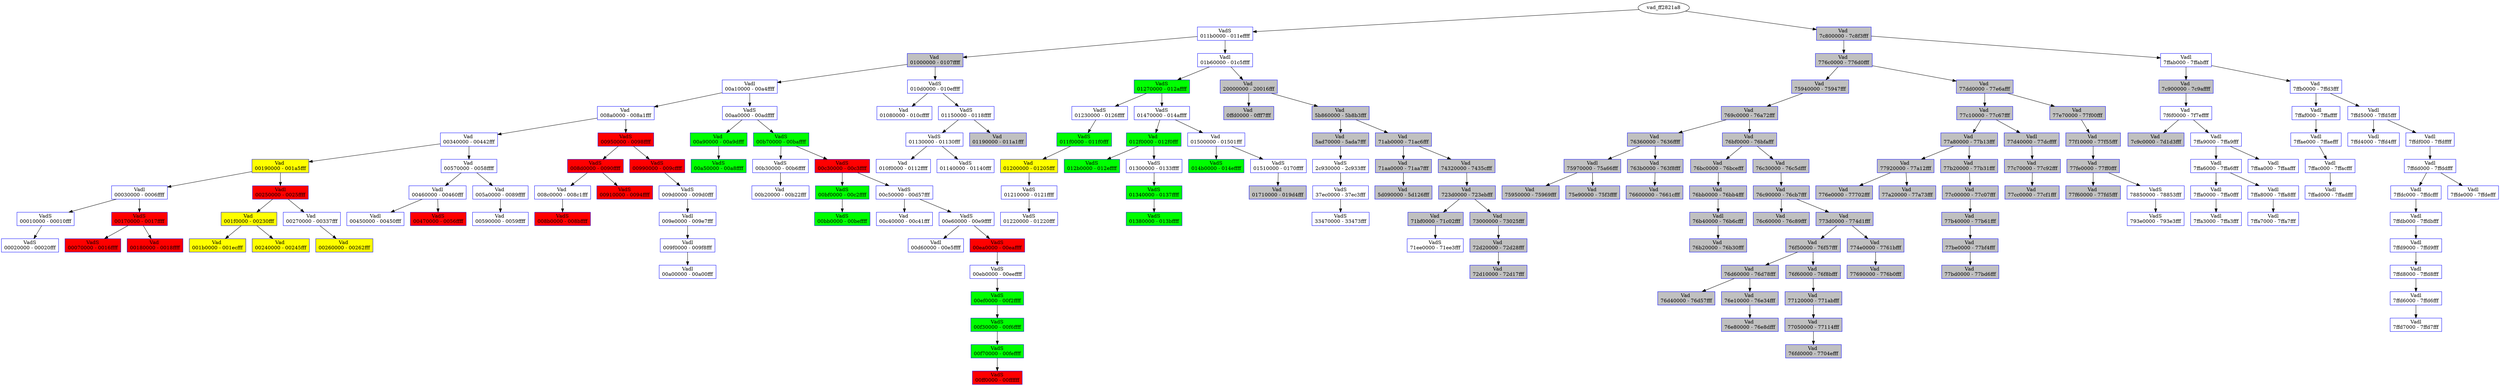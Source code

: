 /* Pid:    632 */
digraph processtree {
graph [rankdir = "TB"];
vad_ff2821a8 -> vad_80f64d18
vad_80f64d18 [label = "{ VadS\n011b0000 - 011effff }"shape = "record" color = "blue" style = "filled" fillcolor = "white"];
vad_80f64d18 -> vad_80f050a8
vad_80f050a8 [label = "{ Vad \n01000000 - 0107ffff }"shape = "record" color = "blue" style = "filled" fillcolor = "gray"];
vad_80f050a8 -> vad_ff290bd8
vad_ff290bd8 [label = "{ Vadl\n00a10000 - 00a4ffff }"shape = "record" color = "blue" style = "filled" fillcolor = "white"];
vad_ff290bd8 -> vad_ff227aa0
vad_ff227aa0 [label = "{ Vad \n008a0000 - 008a1fff }"shape = "record" color = "blue" style = "filled" fillcolor = "white"];
vad_ff227aa0 -> vad_80effdd8
vad_80effdd8 [label = "{ Vad \n00340000 - 00442fff }"shape = "record" color = "blue" style = "filled" fillcolor = "white"];
vad_80effdd8 -> vad_ff3bc660
vad_ff3bc660 [label = "{ Vad \n00190000 - 001a5fff }"shape = "record" color = "blue" style = "filled" fillcolor = "yellow"];
vad_ff3bc660 -> vad_ff2622a0
vad_ff2622a0 [label = "{ Vadl\n00030000 - 0006ffff }"shape = "record" color = "blue" style = "filled" fillcolor = "white"];
vad_ff2622a0 -> vad_810cc408
vad_810cc408 [label = "{ VadS\n00010000 - 00010fff }"shape = "record" color = "blue" style = "filled" fillcolor = "white"];
vad_810cc408 -> vad_81087e08
vad_81087e08 [label = "{ VadS\n00020000 - 00020fff }"shape = "record" color = "blue" style = "filled" fillcolor = "white"];
vad_ff2622a0 -> vad_810873b8
vad_810873b8 [label = "{ VadS\n00170000 - 0017ffff }"shape = "record" color = "blue" style = "filled" fillcolor = "red"];
vad_810873b8 -> vad_810ccca0
vad_810ccca0 [label = "{ VadS\n00070000 - 0016ffff }"shape = "record" color = "blue" style = "filled" fillcolor = "red"];
vad_810873b8 -> vad_ff3b0b38
vad_ff3b0b38 [label = "{ Vad \n00180000 - 0018ffff }"shape = "record" color = "blue" style = "filled" fillcolor = "red"];
vad_ff3bc660 -> vad_80f693a0
vad_80f693a0 [label = "{ Vadl\n00250000 - 0025ffff }"shape = "record" color = "blue" style = "filled" fillcolor = "red"];
vad_80f693a0 -> vad_80efa280
vad_80efa280 [label = "{ Vad \n001f0000 - 00230fff }"shape = "record" color = "blue" style = "filled" fillcolor = "yellow"];
vad_80efa280 -> vad_80f77d10
vad_80f77d10 [label = "{ Vad \n001b0000 - 001ecfff }"shape = "record" color = "blue" style = "filled" fillcolor = "yellow"];
vad_80efa280 -> vad_80fad378
vad_80fad378 [label = "{ Vad \n00240000 - 00245fff }"shape = "record" color = "blue" style = "filled" fillcolor = "yellow"];
vad_80f693a0 -> vad_80fb2e98
vad_80fb2e98 [label = "{ Vad \n00270000 - 00337fff }"shape = "record" color = "blue" style = "filled" fillcolor = "white"];
vad_80fb2e98 -> vad_80fb5a70
vad_80fb5a70 [label = "{ Vad \n00260000 - 00262fff }"shape = "record" color = "blue" style = "filled" fillcolor = "yellow"];
vad_80effdd8 -> vad_ff37a2e8
vad_ff37a2e8 [label = "{ Vad \n00570000 - 0058ffff }"shape = "record" color = "blue" style = "filled" fillcolor = "white"];
vad_ff37a2e8 -> vad_80febc90
vad_80febc90 [label = "{ Vadl\n00460000 - 00460fff }"shape = "record" color = "blue" style = "filled" fillcolor = "white"];
vad_80febc90 -> vad_ff2ac8c0
vad_ff2ac8c0 [label = "{ Vadl\n00450000 - 00450fff }"shape = "record" color = "blue" style = "filled" fillcolor = "white"];
vad_80febc90 -> vad_81031818
vad_81031818 [label = "{ VadS\n00470000 - 0056ffff }"shape = "record" color = "blue" style = "filled" fillcolor = "red"];
vad_ff37a2e8 -> vad_ff38f1f0
vad_ff38f1f0 [label = "{ Vad \n005a0000 - 0089ffff }"shape = "record" color = "blue" style = "filled" fillcolor = "white"];
vad_ff38f1f0 -> vad_ff3c0e68
vad_ff3c0e68 [label = "{ Vad \n00590000 - 0059ffff }"shape = "record" color = "blue" style = "filled" fillcolor = "white"];
vad_ff227aa0 -> vad_81049a98
vad_81049a98 [label = "{ VadS\n00950000 - 0098ffff }"shape = "record" color = "blue" style = "filled" fillcolor = "red"];
vad_81049a98 -> vad_8105e728
vad_8105e728 [label = "{ VadS\n008d0000 - 0090ffff }"shape = "record" color = "blue" style = "filled" fillcolor = "red"];
vad_8105e728 -> vad_ff374c38
vad_ff374c38 [label = "{ Vad \n008c0000 - 008c1fff }"shape = "record" color = "blue" style = "filled" fillcolor = "white"];
vad_ff374c38 -> vad_810c9728
vad_810c9728 [label = "{ VadS\n008b0000 - 008bffff }"shape = "record" color = "blue" style = "filled" fillcolor = "red"];
vad_8105e728 -> vad_81049728
vad_81049728 [label = "{ VadS\n00910000 - 0094ffff }"shape = "record" color = "blue" style = "filled" fillcolor = "red"];
vad_81049a98 -> vad_8105c980
vad_8105c980 [label = "{ VadS\n00990000 - 009cffff }"shape = "record" color = "blue" style = "filled" fillcolor = "red"];
vad_8105c980 -> vad_810464a8
vad_810464a8 [label = "{ VadS\n009d0000 - 009d0fff }"shape = "record" color = "blue" style = "filled" fillcolor = "white"];
vad_810464a8 -> vad_ff23a930
vad_ff23a930 [label = "{ Vadl\n009e0000 - 009e7fff }"shape = "record" color = "blue" style = "filled" fillcolor = "white"];
vad_ff23a930 -> vad_80f00bb0
vad_80f00bb0 [label = "{ Vadl\n009f0000 - 009f8fff }"shape = "record" color = "blue" style = "filled" fillcolor = "white"];
vad_80f00bb0 -> vad_ff2185e0
vad_ff2185e0 [label = "{ Vadl\n00a00000 - 00a00fff }"shape = "record" color = "blue" style = "filled" fillcolor = "white"];
vad_ff290bd8 -> vad_810b2610
vad_810b2610 [label = "{ VadS\n00aa0000 - 00adffff }"shape = "record" color = "blue" style = "filled" fillcolor = "white"];
vad_810b2610 -> vad_810270a8
vad_810270a8 [label = "{ Vad \n00a90000 - 00a9dfff }"shape = "record" color = "blue" style = "filled" fillcolor = "green"];
vad_810270a8 -> vad_810b3408
vad_810b3408 [label = "{ VadS\n00a50000 - 00a8ffff }"shape = "record" color = "blue" style = "filled" fillcolor = "green"];
vad_810b2610 -> vad_81076ae8
vad_81076ae8 [label = "{ VadS\n00b70000 - 00baffff }"shape = "record" color = "blue" style = "filled" fillcolor = "green"];
vad_81076ae8 -> vad_8105f5c0
vad_8105f5c0 [label = "{ VadS\n00b30000 - 00b6ffff }"shape = "record" color = "blue" style = "filled" fillcolor = "white"];
vad_8105f5c0 -> vad_ff230648
vad_ff230648 [label = "{ Vad \n00b20000 - 00b22fff }"shape = "record" color = "blue" style = "filled" fillcolor = "white"];
vad_81076ae8 -> vad_ff38dbe8
vad_ff38dbe8 [label = "{ VadS\n00c30000 - 00c3ffff }"shape = "record" color = "blue" style = "filled" fillcolor = "red"];
vad_ff38dbe8 -> vad_810c9e08
vad_810c9e08 [label = "{ VadS\n00bf0000 - 00c2ffff }"shape = "record" color = "blue" style = "filled" fillcolor = "green"];
vad_810c9e08 -> vad_ff37c1e0
vad_ff37c1e0 [label = "{ VadS\n00bb0000 - 00beffff }"shape = "record" color = "blue" style = "filled" fillcolor = "green"];
vad_ff38dbe8 -> vad_ff368278
vad_ff368278 [label = "{ VadS\n00c50000 - 00d57fff }"shape = "record" color = "blue" style = "filled" fillcolor = "white"];
vad_ff368278 -> vad_ff2243b0
vad_ff2243b0 [label = "{ Vad \n00c40000 - 00c41fff }"shape = "record" color = "blue" style = "filled" fillcolor = "white"];
vad_ff368278 -> vad_ff384138
vad_ff384138 [label = "{ VadS\n00e60000 - 00e9ffff }"shape = "record" color = "blue" style = "filled" fillcolor = "white"];
vad_ff384138 -> vad_ff2209c0
vad_ff2209c0 [label = "{ Vadl\n00d60000 - 00e5ffff }"shape = "record" color = "blue" style = "filled" fillcolor = "white"];
vad_ff384138 -> vad_ff20b1d8
vad_ff20b1d8 [label = "{ VadS\n00ea0000 - 00eaffff }"shape = "record" color = "blue" style = "filled" fillcolor = "red"];
vad_ff20b1d8 -> vad_ff361988
vad_ff361988 [label = "{ VadS\n00eb0000 - 00eeffff }"shape = "record" color = "blue" style = "filled" fillcolor = "white"];
vad_ff361988 -> vad_ff1e8140
vad_ff1e8140 [label = "{ VadS\n00ef0000 - 00f2ffff }"shape = "record" color = "blue" style = "filled" fillcolor = "green"];
vad_ff1e8140 -> vad_ff3c0108
vad_ff3c0108 [label = "{ VadS\n00f30000 - 00f6ffff }"shape = "record" color = "blue" style = "filled" fillcolor = "green"];
vad_ff3c0108 -> vad_81031b88
vad_81031b88 [label = "{ VadS\n00f70000 - 00feffff }"shape = "record" color = "blue" style = "filled" fillcolor = "green"];
vad_81031b88 -> vad_ff3bed50
vad_ff3bed50 [label = "{ VadS\n00ff0000 - 00ffffff }"shape = "record" color = "blue" style = "filled" fillcolor = "red"];
vad_80f050a8 -> vad_ff3872f8
vad_ff3872f8 [label = "{ VadS\n010d0000 - 010effff }"shape = "record" color = "blue" style = "filled" fillcolor = "white"];
vad_ff3872f8 -> vad_ff1ea2d0
vad_ff1ea2d0 [label = "{ Vad \n01080000 - 010cffff }"shape = "record" color = "blue" style = "filled" fillcolor = "white"];
vad_ff3872f8 -> vad_80effb70
vad_80effb70 [label = "{ VadS\n01150000 - 0118ffff }"shape = "record" color = "blue" style = "filled" fillcolor = "white"];
vad_80effb70 -> vad_ff218c20
vad_ff218c20 [label = "{ VadS\n01130000 - 01130fff }"shape = "record" color = "blue" style = "filled" fillcolor = "white"];
vad_ff218c20 -> vad_ff247290
vad_ff247290 [label = "{ Vad \n010f0000 - 0112ffff }"shape = "record" color = "blue" style = "filled" fillcolor = "white"];
vad_ff218c20 -> vad_80fa4598
vad_80fa4598 [label = "{ VadS\n01140000 - 01140fff }"shape = "record" color = "blue" style = "filled" fillcolor = "white"];
vad_80effb70 -> vad_ff2a5488
vad_ff2a5488 [label = "{ Vad \n01190000 - 011a1fff }"shape = "record" color = "blue" style = "filled" fillcolor = "gray"];
vad_80f64d18 -> vad_ff25eee0
vad_ff25eee0 [label = "{ Vadl\n01b60000 - 01c5ffff }"shape = "record" color = "blue" style = "filled" fillcolor = "white"];
vad_ff25eee0 -> vad_ff244628
vad_ff244628 [label = "{ VadS\n01270000 - 012affff }"shape = "record" color = "blue" style = "filled" fillcolor = "green"];
vad_ff244628 -> vad_ff222a50
vad_ff222a50 [label = "{ VadS\n01230000 - 0126ffff }"shape = "record" color = "blue" style = "filled" fillcolor = "white"];
vad_ff222a50 -> vad_ff3b2a98
vad_ff3b2a98 [label = "{ VadS\n011f0000 - 011f0fff }"shape = "record" color = "blue" style = "filled" fillcolor = "green"];
vad_ff3b2a98 -> vad_ff1546d8
vad_ff1546d8 [label = "{ Vad \n01200000 - 01205fff }"shape = "record" color = "blue" style = "filled" fillcolor = "yellow"];
vad_ff1546d8 -> vad_80f75040
vad_80f75040 [label = "{ VadS\n01210000 - 0121ffff }"shape = "record" color = "blue" style = "filled" fillcolor = "white"];
vad_80f75040 -> vad_80ffd588
vad_80ffd588 [label = "{ VadS\n01220000 - 01220fff }"shape = "record" color = "blue" style = "filled" fillcolor = "white"];
vad_ff244628 -> vad_ff2a5218
vad_ff2a5218 [label = "{ VadS\n01470000 - 014affff }"shape = "record" color = "blue" style = "filled" fillcolor = "white"];
vad_ff2a5218 -> vad_ff23b0e8
vad_ff23b0e8 [label = "{ Vad \n012f0000 - 012f0fff }"shape = "record" color = "blue" style = "filled" fillcolor = "green"];
vad_ff23b0e8 -> vad_80fb6dd8
vad_80fb6dd8 [label = "{ VadS\n012b0000 - 012effff }"shape = "record" color = "blue" style = "filled" fillcolor = "green"];
vad_ff23b0e8 -> vad_ff394ed8
vad_ff394ed8 [label = "{ VadS\n01300000 - 0133ffff }"shape = "record" color = "blue" style = "filled" fillcolor = "white"];
vad_ff394ed8 -> vad_ff25aed8
vad_ff25aed8 [label = "{ VadS\n01340000 - 0137ffff }"shape = "record" color = "blue" style = "filled" fillcolor = "green"];
vad_ff25aed8 -> vad_80efe518
vad_80efe518 [label = "{ VadS\n01380000 - 013bffff }"shape = "record" color = "blue" style = "filled" fillcolor = "green"];
vad_ff2a5218 -> vad_ff1f32c8
vad_ff1f32c8 [label = "{ Vad \n01500000 - 01501fff }"shape = "record" color = "blue" style = "filled" fillcolor = "white"];
vad_ff1f32c8 -> vad_ff1f6130
vad_ff1f6130 [label = "{ VadS\n014b0000 - 014effff }"shape = "record" color = "blue" style = "filled" fillcolor = "green"];
vad_ff1f32c8 -> vad_ff15a228
vad_ff15a228 [label = "{ VadS\n01510000 - 0170ffff }"shape = "record" color = "blue" style = "filled" fillcolor = "white"];
vad_ff15a228 -> vad_ff1e96f0
vad_ff1e96f0 [label = "{ Vad \n01710000 - 019d4fff }"shape = "record" color = "blue" style = "filled" fillcolor = "gray"];
vad_ff25eee0 -> vad_ff1e9908
vad_ff1e9908 [label = "{ Vad \n20000000 - 20016fff }"shape = "record" color = "blue" style = "filled" fillcolor = "gray"];
vad_ff1e9908 -> vad_ff21d548
vad_ff21d548 [label = "{ Vad \n0ffd0000 - 0fff7fff }"shape = "record" color = "blue" style = "filled" fillcolor = "gray"];
vad_ff1e9908 -> vad_80f0db98
vad_80f0db98 [label = "{ Vad \n5b860000 - 5b8b3fff }"shape = "record" color = "blue" style = "filled" fillcolor = "gray"];
vad_80f0db98 -> vad_ff21ae40
vad_ff21ae40 [label = "{ Vad \n5ad70000 - 5ada7fff }"shape = "record" color = "blue" style = "filled" fillcolor = "gray"];
vad_ff21ae40 -> vad_ff230098
vad_ff230098 [label = "{ VadS\n2c930000 - 2c933fff }"shape = "record" color = "blue" style = "filled" fillcolor = "white"];
vad_ff230098 -> vad_80f08a40
vad_80f08a40 [label = "{ VadS\n37ec0000 - 37ec3fff }"shape = "record" color = "blue" style = "filled" fillcolor = "white"];
vad_80f08a40 -> vad_ff25f200
vad_ff25f200 [label = "{ VadS\n33470000 - 33473fff }"shape = "record" color = "blue" style = "filled" fillcolor = "white"];
vad_80f0db98 -> vad_80f28b18
vad_80f28b18 [label = "{ Vad \n71ab0000 - 71ac6fff }"shape = "record" color = "blue" style = "filled" fillcolor = "gray"];
vad_80f28b18 -> vad_80fb7880
vad_80fb7880 [label = "{ Vad \n71aa0000 - 71aa7fff }"shape = "record" color = "blue" style = "filled" fillcolor = "gray"];
vad_80fb7880 -> vad_80f00328
vad_80f00328 [label = "{ Vad \n5d090000 - 5d126fff }"shape = "record" color = "blue" style = "filled" fillcolor = "gray"];
vad_80f28b18 -> vad_80f04828
vad_80f04828 [label = "{ Vad \n74320000 - 7435cfff }"shape = "record" color = "blue" style = "filled" fillcolor = "gray"];
vad_80f04828 -> vad_ff22b900
vad_ff22b900 [label = "{ Vad \n723d0000 - 723ebfff }"shape = "record" color = "blue" style = "filled" fillcolor = "gray"];
vad_ff22b900 -> vad_ff1eb8a8
vad_ff1eb8a8 [label = "{ Vad \n71bf0000 - 71c02fff }"shape = "record" color = "blue" style = "filled" fillcolor = "gray"];
vad_ff1eb8a8 -> vad_ff122288
vad_ff122288 [label = "{ VadS\n71ee0000 - 71ee3fff }"shape = "record" color = "blue" style = "filled" fillcolor = "white"];
vad_ff22b900 -> vad_ff2a54b8
vad_ff2a54b8 [label = "{ Vad \n73000000 - 73025fff }"shape = "record" color = "blue" style = "filled" fillcolor = "gray"];
vad_ff2a54b8 -> vad_81001378
vad_81001378 [label = "{ Vad \n72d20000 - 72d28fff }"shape = "record" color = "blue" style = "filled" fillcolor = "gray"];
vad_81001378 -> vad_ff2320e8
vad_ff2320e8 [label = "{ Vad \n72d10000 - 72d17fff }"shape = "record" color = "blue" style = "filled" fillcolor = "gray"];
vad_ff2821a8 -> vad_80fad5b8
vad_80fad5b8 [label = "{ Vad \n7c800000 - 7c8f3fff }"shape = "record" color = "blue" style = "filled" fillcolor = "gray"];
vad_80fad5b8 -> vad_80f75288
vad_80f75288 [label = "{ Vad \n776c0000 - 776d0fff }"shape = "record" color = "blue" style = "filled" fillcolor = "gray"];
vad_80f75288 -> vad_80f645e0
vad_80f645e0 [label = "{ Vad \n75940000 - 75947fff }"shape = "record" color = "blue" style = "filled" fillcolor = "gray"];
vad_80f645e0 -> vad_ff2ad720
vad_ff2ad720 [label = "{ Vad \n769c0000 - 76a72fff }"shape = "record" color = "blue" style = "filled" fillcolor = "gray"];
vad_ff2ad720 -> vad_80efe620
vad_80efe620 [label = "{ Vad \n76360000 - 7636ffff }"shape = "record" color = "blue" style = "filled" fillcolor = "gray"];
vad_80efe620 -> vad_80f00bf0
vad_80f00bf0 [label = "{ Vadl\n75970000 - 75a66fff }"shape = "record" color = "blue" style = "filled" fillcolor = "gray"];
vad_80f00bf0 -> vad_ff2a57a8
vad_ff2a57a8 [label = "{ Vad \n75950000 - 75969fff }"shape = "record" color = "blue" style = "filled" fillcolor = "gray"];
vad_80f00bf0 -> vad_ff20b0c0
vad_ff20b0c0 [label = "{ Vad \n75e90000 - 75f3ffff }"shape = "record" color = "blue" style = "filled" fillcolor = "gray"];
vad_80efe620 -> vad_80f66808
vad_80f66808 [label = "{ Vad \n763b0000 - 763f8fff }"shape = "record" color = "blue" style = "filled" fillcolor = "gray"];
vad_80f66808 -> vad_ff2126e0
vad_ff2126e0 [label = "{ Vad \n76600000 - 7661cfff }"shape = "record" color = "blue" style = "filled" fillcolor = "gray"];
vad_ff2ad720 -> vad_80f00b78
vad_80f00b78 [label = "{ Vad \n76bf0000 - 76bfafff }"shape = "record" color = "blue" style = "filled" fillcolor = "gray"];
vad_80f00b78 -> vad_ff360c60
vad_ff360c60 [label = "{ Vad \n76bc0000 - 76bcefff }"shape = "record" color = "blue" style = "filled" fillcolor = "gray"];
vad_ff360c60 -> vad_80fb3a38
vad_80fb3a38 [label = "{ Vad \n76bb0000 - 76bb4fff }"shape = "record" color = "blue" style = "filled" fillcolor = "gray"];
vad_80fb3a38 -> vad_ff39b008
vad_ff39b008 [label = "{ Vadl\n76b40000 - 76b6cfff }"shape = "record" color = "blue" style = "filled" fillcolor = "gray"];
vad_ff39b008 -> vad_ff15a248
vad_ff15a248 [label = "{ Vad \n76b20000 - 76b30fff }"shape = "record" color = "blue" style = "filled" fillcolor = "gray"];
vad_80f00b78 -> vad_80fada50
vad_80fada50 [label = "{ Vad \n76c30000 - 76c5dfff }"shape = "record" color = "blue" style = "filled" fillcolor = "gray"];
vad_80fada50 -> vad_81026b08
vad_81026b08 [label = "{ Vad \n76c90000 - 76cb7fff }"shape = "record" color = "blue" style = "filled" fillcolor = "gray"];
vad_81026b08 -> vad_80fb3a08
vad_80fb3a08 [label = "{ Vad \n76c60000 - 76c89fff }"shape = "record" color = "blue" style = "filled" fillcolor = "gray"];
vad_81026b08 -> vad_ff3be8f8
vad_ff3be8f8 [label = "{ Vad \n773d0000 - 774d1fff }"shape = "record" color = "blue" style = "filled" fillcolor = "gray"];
vad_ff3be8f8 -> vad_ff234ca8
vad_ff234ca8 [label = "{ Vad \n76f50000 - 76f57fff }"shape = "record" color = "blue" style = "filled" fillcolor = "gray"];
vad_ff234ca8 -> vad_ff1e6bf0
vad_ff1e6bf0 [label = "{ Vad \n76d60000 - 76d78fff }"shape = "record" color = "blue" style = "filled" fillcolor = "gray"];
vad_ff1e6bf0 -> vad_ff149740
vad_ff149740 [label = "{ Vad \n76d40000 - 76d57fff }"shape = "record" color = "blue" style = "filled" fillcolor = "gray"];
vad_ff1e6bf0 -> vad_ff23b0a8
vad_ff23b0a8 [label = "{ Vad \n76e10000 - 76e34fff }"shape = "record" color = "blue" style = "filled" fillcolor = "gray"];
vad_ff23b0a8 -> vad_ff21d0b8
vad_ff21d0b8 [label = "{ Vad \n76e80000 - 76e8dfff }"shape = "record" color = "blue" style = "filled" fillcolor = "gray"];
vad_ff234ca8 -> vad_ff1ef9d8
vad_ff1ef9d8 [label = "{ Vad \n76f60000 - 76f8bfff }"shape = "record" color = "blue" style = "filled" fillcolor = "gray"];
vad_ff1ef9d8 -> vad_ff21d0e8
vad_ff21d0e8 [label = "{ Vad \n77120000 - 771abfff }"shape = "record" color = "blue" style = "filled" fillcolor = "gray"];
vad_ff21d0e8 -> vad_ff1394c0
vad_ff1394c0 [label = "{ Vad \n77050000 - 77114fff }"shape = "record" color = "blue" style = "filled" fillcolor = "gray"];
vad_ff1394c0 -> vad_ff1e9330
vad_ff1e9330 [label = "{ Vad \n76fd0000 - 7704efff }"shape = "record" color = "blue" style = "filled" fillcolor = "gray"];
vad_ff3be8f8 -> vad_80fb3578
vad_80fb3578 [label = "{ Vad \n774e0000 - 7761bfff }"shape = "record" color = "blue" style = "filled" fillcolor = "gray"];
vad_80fb3578 -> vad_ff29f9d8
vad_ff29f9d8 [label = "{ Vad \n77690000 - 776b0fff }"shape = "record" color = "blue" style = "filled" fillcolor = "gray"];
vad_80f75288 -> vad_80fbd088
vad_80fbd088 [label = "{ Vad \n77dd0000 - 77e6afff }"shape = "record" color = "blue" style = "filled" fillcolor = "gray"];
vad_80fbd088 -> vad_80f07668
vad_80f07668 [label = "{ Vad \n77c10000 - 77c67fff }"shape = "record" color = "blue" style = "filled" fillcolor = "gray"];
vad_80f07668 -> vad_80f0c5f0
vad_80f0c5f0 [label = "{ Vad \n77a80000 - 77b13fff }"shape = "record" color = "blue" style = "filled" fillcolor = "gray"];
vad_80f0c5f0 -> vad_80f66550
vad_80f66550 [label = "{ Vad \n77920000 - 77a12fff }"shape = "record" color = "blue" style = "filled" fillcolor = "gray"];
vad_80f66550 -> vad_80ff60f8
vad_80ff60f8 [label = "{ Vad \n776e0000 - 77702fff }"shape = "record" color = "blue" style = "filled" fillcolor = "gray"];
vad_80f66550 -> vad_ff3b91e8
vad_ff3b91e8 [label = "{ Vad \n77a20000 - 77a73fff }"shape = "record" color = "blue" style = "filled" fillcolor = "gray"];
vad_80f0c5f0 -> vad_80ef9a08
vad_80ef9a08 [label = "{ Vad \n77b20000 - 77b31fff }"shape = "record" color = "blue" style = "filled" fillcolor = "gray"];
vad_80ef9a08 -> vad_80feb178
vad_80feb178 [label = "{ Vad \n77c00000 - 77c07fff }"shape = "record" color = "blue" style = "filled" fillcolor = "gray"];
vad_80feb178 -> vad_80fb4a40
vad_80fb4a40 [label = "{ Vad \n77b40000 - 77b61fff }"shape = "record" color = "blue" style = "filled" fillcolor = "gray"];
vad_80fb4a40 -> vad_ff38b1d8
vad_ff38b1d8 [label = "{ Vad \n77be0000 - 77bf4fff }"shape = "record" color = "blue" style = "filled" fillcolor = "gray"];
vad_ff38b1d8 -> vad_ff25ded8
vad_ff25ded8 [label = "{ Vad \n77bd0000 - 77bd6fff }"shape = "record" color = "blue" style = "filled" fillcolor = "gray"];
vad_80f07668 -> vad_ff29d880
vad_ff29d880 [label = "{ Vadl\n77d40000 - 77dcffff }"shape = "record" color = "blue" style = "filled" fillcolor = "gray"];
vad_ff29d880 -> vad_ff1e6c20
vad_ff1e6c20 [label = "{ Vad \n77c70000 - 77c92fff }"shape = "record" color = "blue" style = "filled" fillcolor = "gray"];
vad_ff1e6c20 -> vad_ff2320a8
vad_ff2320a8 [label = "{ Vad \n77cc0000 - 77cf1fff }"shape = "record" color = "blue" style = "filled" fillcolor = "gray"];
vad_80fbd088 -> vad_80ff5e80
vad_80ff5e80 [label = "{ Vad \n77e70000 - 77f00fff }"shape = "record" color = "blue" style = "filled" fillcolor = "gray"];
vad_80ff5e80 -> vad_80f0cad0
vad_80f0cad0 [label = "{ Vad \n77f10000 - 77f55fff }"shape = "record" color = "blue" style = "filled" fillcolor = "gray"];
vad_80f0cad0 -> vad_80f4b398
vad_80f4b398 [label = "{ Vad \n77fe0000 - 77ff0fff }"shape = "record" color = "blue" style = "filled" fillcolor = "gray"];
vad_80f4b398 -> vad_80fb5250
vad_80fb5250 [label = "{ Vad \n77f60000 - 77fd5fff }"shape = "record" color = "blue" style = "filled" fillcolor = "gray"];
vad_80f4b398 -> vad_80f70e68
vad_80f70e68 [label = "{ VadS\n78850000 - 78853fff }"shape = "record" color = "blue" style = "filled" fillcolor = "white"];
vad_80f70e68 -> vad_ff25a0e8
vad_ff25a0e8 [label = "{ VadS\n793e0000 - 793e3fff }"shape = "record" color = "blue" style = "filled" fillcolor = "white"];
vad_80fad5b8 -> vad_ff29e4e0
vad_ff29e4e0 [label = "{ Vadl\n7ffab000 - 7ffabfff }"shape = "record" color = "blue" style = "filled" fillcolor = "white"];
vad_ff29e4e0 -> vad_80fbe800
vad_80fbe800 [label = "{ Vad \n7c900000 - 7c9affff }"shape = "record" color = "blue" style = "filled" fillcolor = "gray"];
vad_80fbe800 -> vad_80fca108
vad_80fca108 [label = "{ Vad \n7f6f0000 - 7f7effff }"shape = "record" color = "blue" style = "filled" fillcolor = "white"];
vad_80fca108 -> vad_80f0a9d0
vad_80f0a9d0 [label = "{ Vad \n7c9c0000 - 7d1d3fff }"shape = "record" color = "blue" style = "filled" fillcolor = "gray"];
vad_80fca108 -> vad_ff24efc8
vad_ff24efc8 [label = "{ Vadl\n7ffa9000 - 7ffa9fff }"shape = "record" color = "blue" style = "filled" fillcolor = "white"];
vad_ff24efc8 -> vad_ff39b0d8
vad_ff39b0d8 [label = "{ Vadl\n7ffa6000 - 7ffa6fff }"shape = "record" color = "blue" style = "filled" fillcolor = "white"];
vad_ff39b0d8 -> vad_ff394e90
vad_ff394e90 [label = "{ Vadl\n7ffa0000 - 7ffa0fff }"shape = "record" color = "blue" style = "filled" fillcolor = "white"];
vad_ff394e90 -> vad_ff3b8f40
vad_ff3b8f40 [label = "{ Vadl\n7ffa3000 - 7ffa3fff }"shape = "record" color = "blue" style = "filled" fillcolor = "white"];
vad_ff39b0d8 -> vad_ff1f31f0
vad_ff1f31f0 [label = "{ Vadl\n7ffa8000 - 7ffa8fff }"shape = "record" color = "blue" style = "filled" fillcolor = "white"];
vad_ff1f31f0 -> vad_80f70268
vad_80f70268 [label = "{ Vadl\n7ffa7000 - 7ffa7fff }"shape = "record" color = "blue" style = "filled" fillcolor = "white"];
vad_ff24efc8 -> vad_ff21d578
vad_ff21d578 [label = "{ Vadl\n7ffaa000 - 7ffaafff }"shape = "record" color = "blue" style = "filled" fillcolor = "white"];
vad_ff29e4e0 -> vad_80fca5a0
vad_80fca5a0 [label = "{ Vad \n7ffb0000 - 7ffd3fff }"shape = "record" color = "blue" style = "filled" fillcolor = "white"];
vad_80fca5a0 -> vad_ff3caaf8
vad_ff3caaf8 [label = "{ Vadl\n7ffaf000 - 7ffaffff }"shape = "record" color = "blue" style = "filled" fillcolor = "white"];
vad_ff3caaf8 -> vad_80f55e08
vad_80f55e08 [label = "{ Vadl\n7ffae000 - 7ffaefff }"shape = "record" color = "blue" style = "filled" fillcolor = "white"];
vad_80f55e08 -> vad_ff377168
vad_ff377168 [label = "{ Vadl\n7ffac000 - 7ffacfff }"shape = "record" color = "blue" style = "filled" fillcolor = "white"];
vad_ff377168 -> vad_80f68cf8
vad_80f68cf8 [label = "{ Vadl\n7ffad000 - 7ffadfff }"shape = "record" color = "blue" style = "filled" fillcolor = "white"];
vad_80fca5a0 -> vad_80f59778
vad_80f59778 [label = "{ Vadl\n7ffd5000 - 7ffd5fff }"shape = "record" color = "blue" style = "filled" fillcolor = "white"];
vad_80f59778 -> vad_ff2161e0
vad_ff2161e0 [label = "{ Vadl\n7ffd4000 - 7ffd4fff }"shape = "record" color = "blue" style = "filled" fillcolor = "white"];
vad_80f59778 -> vad_80f59578
vad_80f59578 [label = "{ Vadl\n7ffdf000 - 7ffdffff }"shape = "record" color = "blue" style = "filled" fillcolor = "white"];
vad_80f59578 -> vad_80fae9e8
vad_80fae9e8 [label = "{ Vadl\n7ffdd000 - 7ffddfff }"shape = "record" color = "blue" style = "filled" fillcolor = "white"];
vad_80fae9e8 -> vad_80eff608
vad_80eff608 [label = "{ Vadl\n7ffdc000 - 7ffdcfff }"shape = "record" color = "blue" style = "filled" fillcolor = "white"];
vad_80eff608 -> vad_ff29f0b8
vad_ff29f0b8 [label = "{ Vadl\n7ffdb000 - 7ffdbfff }"shape = "record" color = "blue" style = "filled" fillcolor = "white"];
vad_ff29f0b8 -> vad_80f05350
vad_80f05350 [label = "{ Vadl\n7ffd9000 - 7ffd9fff }"shape = "record" color = "blue" style = "filled" fillcolor = "white"];
vad_80f05350 -> vad_ff22acb0
vad_ff22acb0 [label = "{ Vadl\n7ffd8000 - 7ffd8fff }"shape = "record" color = "blue" style = "filled" fillcolor = "white"];
vad_ff22acb0 -> vad_81027b90
vad_81027b90 [label = "{ Vadl\n7ffd6000 - 7ffd6fff }"shape = "record" color = "blue" style = "filled" fillcolor = "white"];
vad_81027b90 -> vad_80f2d6b0
vad_80f2d6b0 [label = "{ Vadl\n7ffd7000 - 7ffd7fff }"shape = "record" color = "blue" style = "filled" fillcolor = "white"];
vad_80fae9e8 -> vad_ff281cf8
vad_ff281cf8 [label = "{ Vadl\n7ffde000 - 7ffdefff }"shape = "record" color = "blue" style = "filled" fillcolor = "white"];
}
